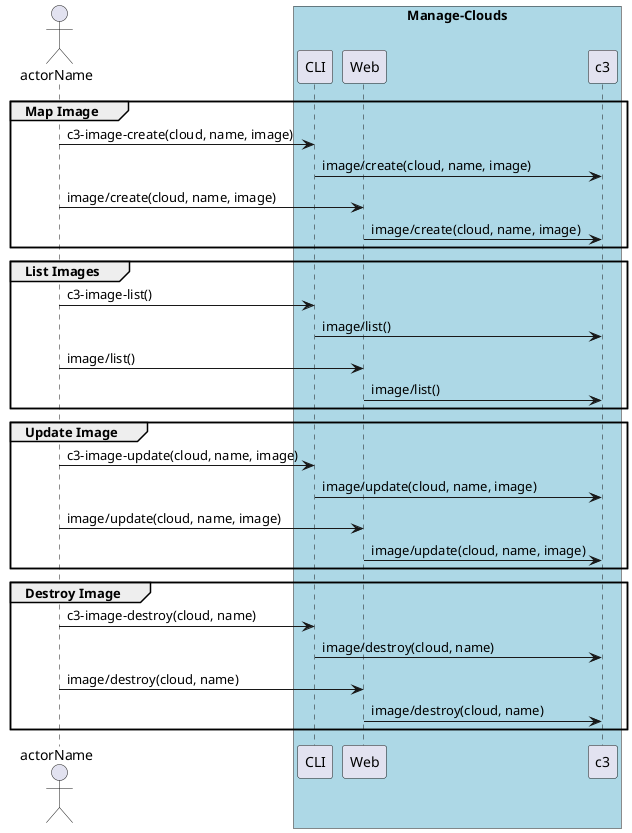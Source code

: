 @startuml
Actor "actorName" as A

box "Manage-Clouds" #lightblue
participant CLI as CLI
participant Web as Web
participant "c3" as S

group Map Image
A -> CLI : c3-image-create(cloud, name, image)
CLI -> S : image/create(cloud, name, image)
A -> Web : image/create(cloud, name, image)
Web -> S : image/create(cloud, name, image)
end

group List Images
A -> CLI : c3-image-list()
CLI -> S : image/list()
A -> Web : image/list()
Web -> S : image/list()
end

group Update Image
A -> CLI : c3-image-update(cloud, name, image)
CLI -> S : image/update(cloud, name, image)
A -> Web : image/update(cloud, name, image)
Web -> S : image/update(cloud, name, image)
end

group Destroy Image
A -> CLI : c3-image-destroy(cloud, name)
CLI -> S : image/destroy(cloud, name)
A -> Web : image/destroy(cloud, name)
Web -> S : image/destroy(cloud, name)
end

end box

@enduml
